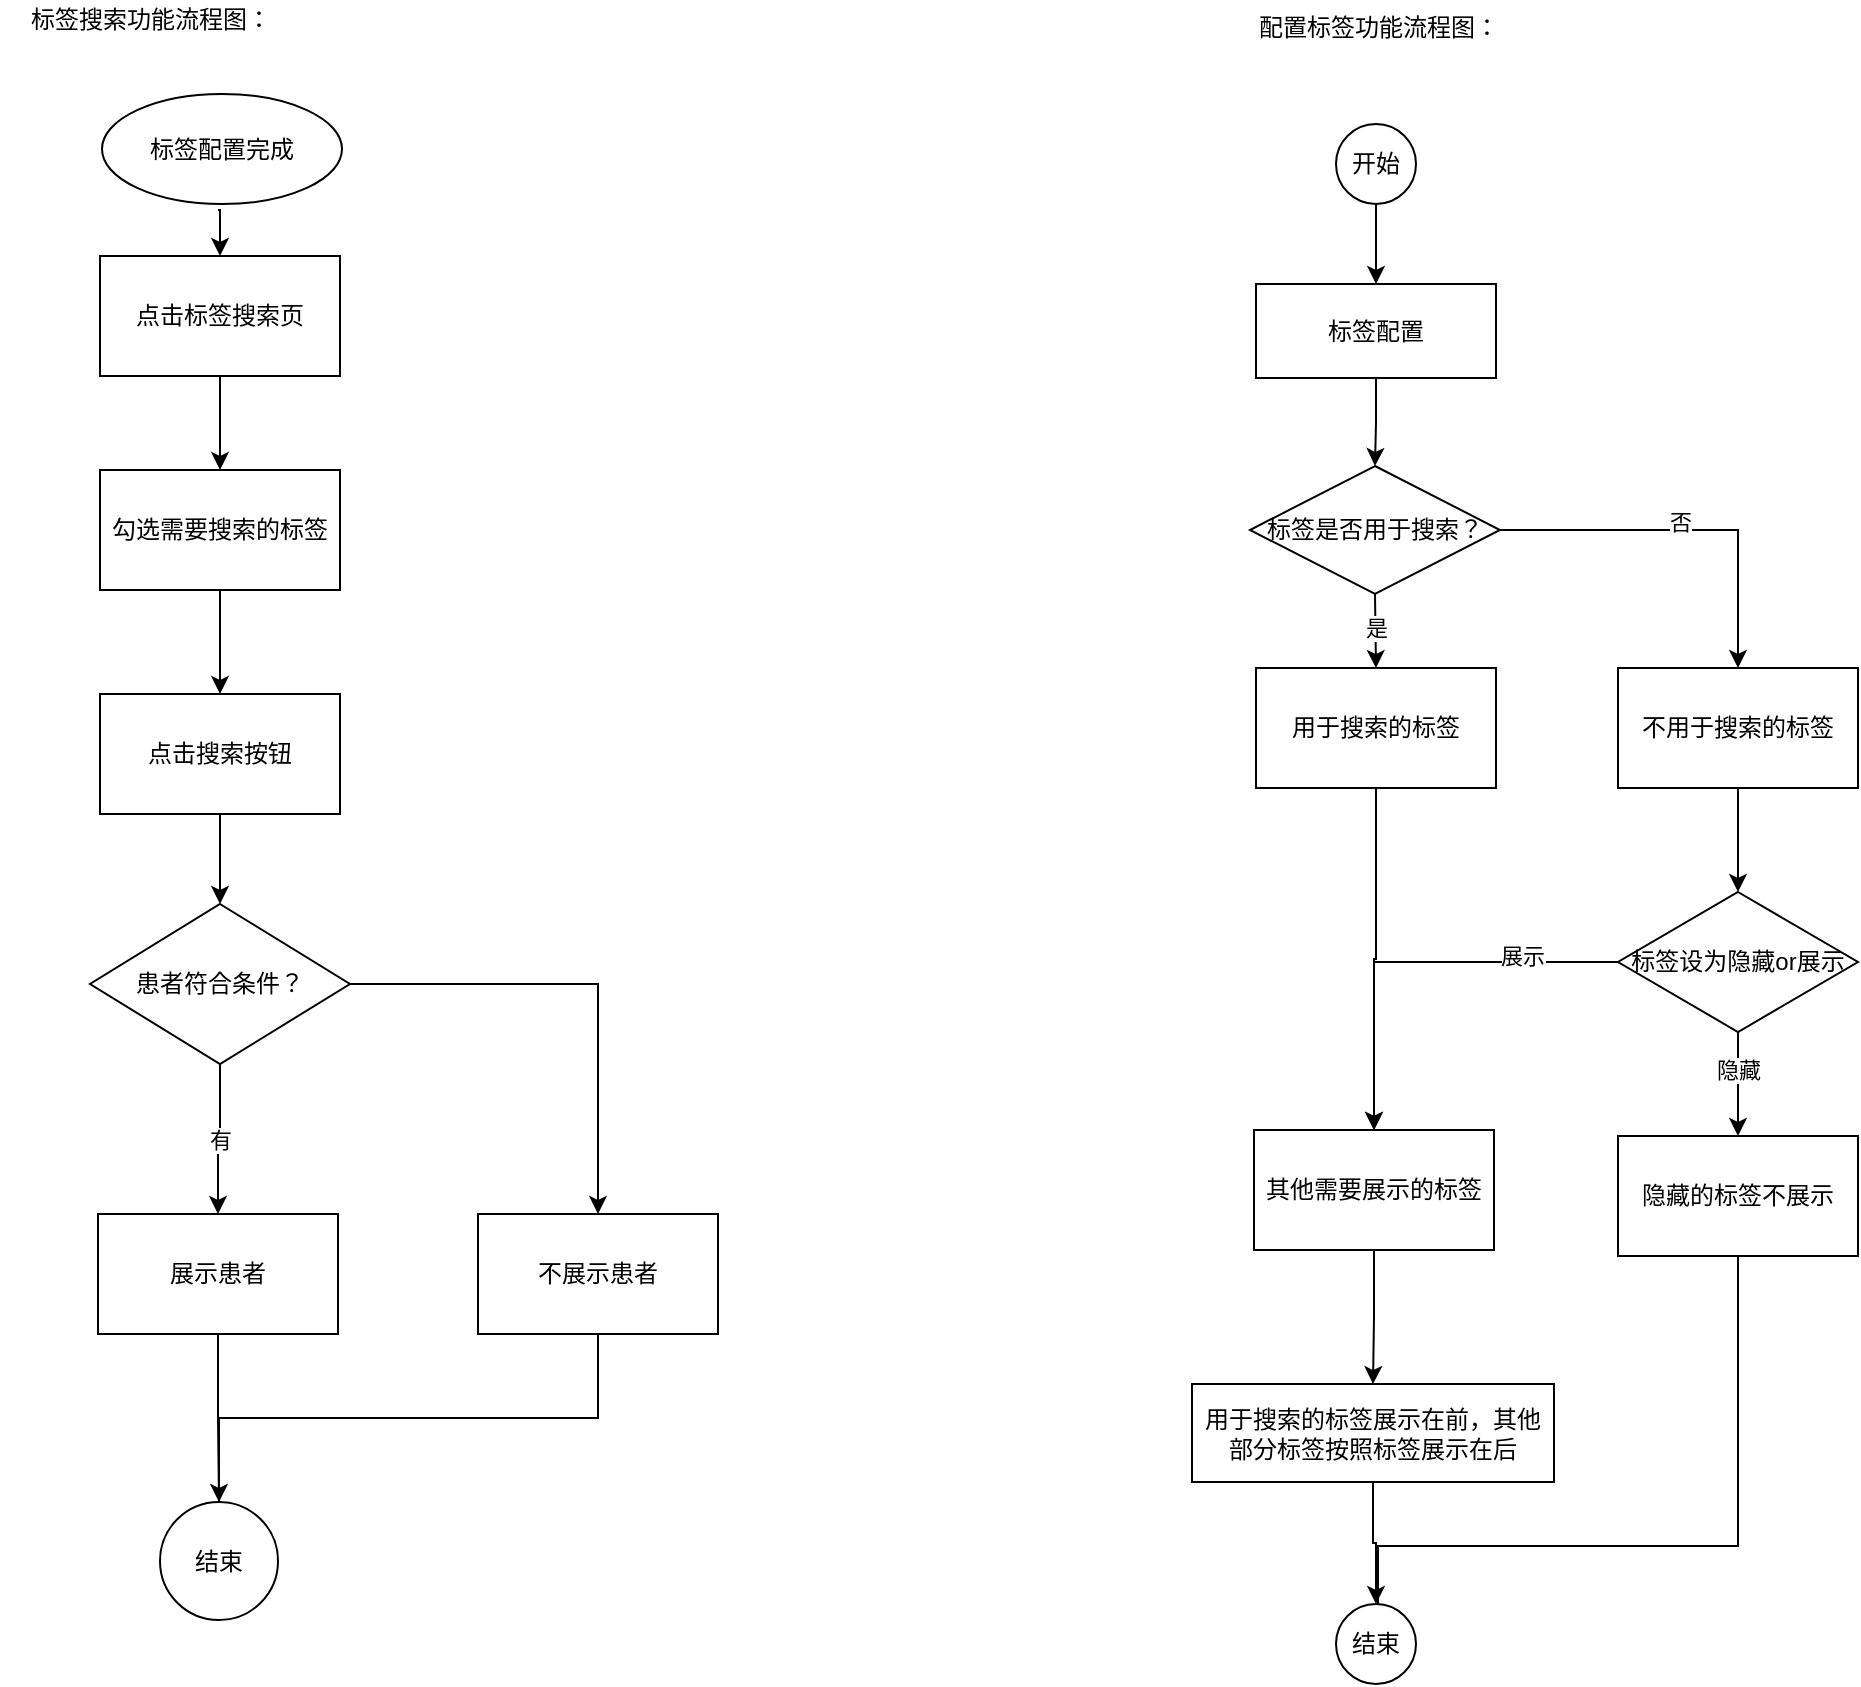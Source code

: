 <mxfile version="14.8.3" type="github">
  <diagram id="2TADyYtRJeXbwywr8u7V" name="第 1 页">
    <mxGraphModel dx="1588" dy="841" grid="0" gridSize="10" guides="0" tooltips="1" connect="1" arrows="1" fold="1" page="1" pageScale="1" pageWidth="1200" pageHeight="1920" math="0" shadow="0">
      <root>
        <mxCell id="0" />
        <mxCell id="1" parent="0" />
        <mxCell id="0NsFDEd5azYHx1vuOnu8-48" style="edgeStyle=orthogonalEdgeStyle;rounded=0;orthogonalLoop=1;jettySize=auto;html=1;entryX=0.5;entryY=0;entryDx=0;entryDy=0;" parent="1" source="0NsFDEd5azYHx1vuOnu8-5" target="0NsFDEd5azYHx1vuOnu8-15" edge="1">
          <mxGeometry relative="1" as="geometry">
            <mxPoint x="170" y="302" as="targetPoint" />
          </mxGeometry>
        </mxCell>
        <mxCell id="0NsFDEd5azYHx1vuOnu8-5" value="点击标签搜索页" style="rounded=0;whiteSpace=wrap;html=1;" parent="1" vertex="1">
          <mxGeometry x="110" y="200" width="120" height="60" as="geometry" />
        </mxCell>
        <mxCell id="0NsFDEd5azYHx1vuOnu8-47" style="edgeStyle=orthogonalEdgeStyle;rounded=0;orthogonalLoop=1;jettySize=auto;html=1;exitX=0.5;exitY=1;exitDx=0;exitDy=0;entryX=0.5;entryY=0;entryDx=0;entryDy=0;" parent="1" target="0NsFDEd5azYHx1vuOnu8-5" edge="1">
          <mxGeometry relative="1" as="geometry">
            <mxPoint x="169" y="177" as="sourcePoint" />
          </mxGeometry>
        </mxCell>
        <mxCell id="0NsFDEd5azYHx1vuOnu8-22" style="edgeStyle=orthogonalEdgeStyle;rounded=0;orthogonalLoop=1;jettySize=auto;html=1;entryX=0.5;entryY=0;entryDx=0;entryDy=0;" parent="1" source="0NsFDEd5azYHx1vuOnu8-15" target="0NsFDEd5azYHx1vuOnu8-19" edge="1">
          <mxGeometry relative="1" as="geometry" />
        </mxCell>
        <mxCell id="0NsFDEd5azYHx1vuOnu8-15" value="勾选需要搜索的标签" style="rounded=0;whiteSpace=wrap;html=1;" parent="1" vertex="1">
          <mxGeometry x="110" y="307" width="120" height="60" as="geometry" />
        </mxCell>
        <mxCell id="0NsFDEd5azYHx1vuOnu8-19" value="点击搜索按钮" style="rounded=0;whiteSpace=wrap;html=1;" parent="1" vertex="1">
          <mxGeometry x="110" y="419" width="120" height="60" as="geometry" />
        </mxCell>
        <mxCell id="0NsFDEd5azYHx1vuOnu8-33" style="edgeStyle=orthogonalEdgeStyle;rounded=0;orthogonalLoop=1;jettySize=auto;html=1;exitX=0.5;exitY=1;exitDx=0;exitDy=0;entryX=0.5;entryY=0;entryDx=0;entryDy=0;fillColor=#d5e8d4;" parent="1" source="0NsFDEd5azYHx1vuOnu8-19" target="0NsFDEd5azYHx1vuOnu8-24" edge="1">
          <mxGeometry relative="1" as="geometry">
            <mxPoint x="169" y="602" as="sourcePoint" />
          </mxGeometry>
        </mxCell>
        <mxCell id="0NsFDEd5azYHx1vuOnu8-26" value="有" style="edgeStyle=orthogonalEdgeStyle;rounded=0;orthogonalLoop=1;jettySize=auto;html=1;exitX=0.5;exitY=1;exitDx=0;exitDy=0;entryX=0.5;entryY=0;entryDx=0;entryDy=0;" parent="1" source="0NsFDEd5azYHx1vuOnu8-24" target="0NsFDEd5azYHx1vuOnu8-25" edge="1">
          <mxGeometry relative="1" as="geometry" />
        </mxCell>
        <mxCell id="0NsFDEd5azYHx1vuOnu8-35" style="edgeStyle=orthogonalEdgeStyle;rounded=0;orthogonalLoop=1;jettySize=auto;html=1;entryX=0.5;entryY=0;entryDx=0;entryDy=0;" parent="1" source="0NsFDEd5azYHx1vuOnu8-24" target="0NsFDEd5azYHx1vuOnu8-27" edge="1">
          <mxGeometry relative="1" as="geometry" />
        </mxCell>
        <mxCell id="0NsFDEd5azYHx1vuOnu8-24" value="患者符合条件？" style="rhombus;whiteSpace=wrap;html=1;" parent="1" vertex="1">
          <mxGeometry x="105" y="524" width="130" height="80" as="geometry" />
        </mxCell>
        <mxCell id="0NsFDEd5azYHx1vuOnu8-25" value="展示患者" style="rounded=0;whiteSpace=wrap;html=1;" parent="1" vertex="1">
          <mxGeometry x="109" y="679" width="120" height="60" as="geometry" />
        </mxCell>
        <mxCell id="lo-D50GMY3HxLi5D7oOY-20" style="edgeStyle=orthogonalEdgeStyle;rounded=0;orthogonalLoop=1;jettySize=auto;html=1;exitX=0.5;exitY=1;exitDx=0;exitDy=0;" edge="1" parent="1" source="0NsFDEd5azYHx1vuOnu8-27" target="0NsFDEd5azYHx1vuOnu8-45">
          <mxGeometry relative="1" as="geometry" />
        </mxCell>
        <mxCell id="0NsFDEd5azYHx1vuOnu8-27" value="不展示患者" style="rounded=0;whiteSpace=wrap;html=1;" parent="1" vertex="1">
          <mxGeometry x="299" y="679" width="120" height="60" as="geometry" />
        </mxCell>
        <mxCell id="0NsFDEd5azYHx1vuOnu8-39" style="edgeStyle=orthogonalEdgeStyle;rounded=0;orthogonalLoop=1;jettySize=auto;html=1;entryX=0.5;entryY=0;entryDx=0;entryDy=0;" parent="1" target="0NsFDEd5azYHx1vuOnu8-32" edge="1">
          <mxGeometry relative="1" as="geometry">
            <mxPoint x="530.0" y="1220" as="sourcePoint" />
          </mxGeometry>
        </mxCell>
        <mxCell id="0NsFDEd5azYHx1vuOnu8-52" value="标签搜索功能流程图：" style="text;html=1;strokeColor=none;fillColor=none;align=center;verticalAlign=middle;whiteSpace=wrap;rounded=0;" parent="1" vertex="1">
          <mxGeometry x="60" y="72" width="151" height="20" as="geometry" />
        </mxCell>
        <mxCell id="0NsFDEd5azYHx1vuOnu8-53" value="配置标签功能流程图：" style="text;html=1;strokeColor=none;fillColor=none;align=center;verticalAlign=middle;whiteSpace=wrap;rounded=0;" parent="1" vertex="1">
          <mxGeometry x="674" y="76" width="151" height="20" as="geometry" />
        </mxCell>
        <mxCell id="lo-D50GMY3HxLi5D7oOY-1" value="" style="edgeStyle=orthogonalEdgeStyle;rounded=0;orthogonalLoop=1;jettySize=auto;html=1;" edge="1" parent="1" source="0NsFDEd5azYHx1vuOnu8-54" target="0NsFDEd5azYHx1vuOnu8-55">
          <mxGeometry relative="1" as="geometry" />
        </mxCell>
        <mxCell id="0NsFDEd5azYHx1vuOnu8-54" value="开始" style="ellipse;whiteSpace=wrap;html=1;aspect=fixed;" parent="1" vertex="1">
          <mxGeometry x="728" y="134" width="40" height="40" as="geometry" />
        </mxCell>
        <mxCell id="lo-D50GMY3HxLi5D7oOY-4" style="edgeStyle=orthogonalEdgeStyle;rounded=0;orthogonalLoop=1;jettySize=auto;html=1;entryX=0.5;entryY=0;entryDx=0;entryDy=0;" edge="1" parent="1" source="0NsFDEd5azYHx1vuOnu8-55" target="0NsFDEd5azYHx1vuOnu8-78">
          <mxGeometry relative="1" as="geometry" />
        </mxCell>
        <mxCell id="0NsFDEd5azYHx1vuOnu8-55" value="标签配置" style="rounded=0;whiteSpace=wrap;html=1;" parent="1" vertex="1">
          <mxGeometry x="688" y="214" width="120" height="47" as="geometry" />
        </mxCell>
        <mxCell id="lo-D50GMY3HxLi5D7oOY-6" style="edgeStyle=orthogonalEdgeStyle;rounded=0;orthogonalLoop=1;jettySize=auto;html=1;exitX=0.5;exitY=1;exitDx=0;exitDy=0;entryX=0.5;entryY=0;entryDx=0;entryDy=0;" edge="1" parent="1" source="0NsFDEd5azYHx1vuOnu8-62" target="0NsFDEd5azYHx1vuOnu8-69">
          <mxGeometry relative="1" as="geometry" />
        </mxCell>
        <mxCell id="0NsFDEd5azYHx1vuOnu8-62" value="不用于搜索的标签" style="rounded=0;whiteSpace=wrap;html=1;" parent="1" vertex="1">
          <mxGeometry x="869" y="406" width="120" height="60" as="geometry" />
        </mxCell>
        <mxCell id="0NsFDEd5azYHx1vuOnu8-67" style="edgeStyle=orthogonalEdgeStyle;rounded=0;orthogonalLoop=1;jettySize=auto;html=1;entryX=0.5;entryY=0;entryDx=0;entryDy=0;" parent="1" source="0NsFDEd5azYHx1vuOnu8-69" target="0NsFDEd5azYHx1vuOnu8-71" edge="1">
          <mxGeometry relative="1" as="geometry" />
        </mxCell>
        <mxCell id="lo-D50GMY3HxLi5D7oOY-17" value="隐藏" style="edgeLabel;html=1;align=center;verticalAlign=middle;resizable=0;points=[];" vertex="1" connectable="0" parent="0NsFDEd5azYHx1vuOnu8-67">
          <mxGeometry x="-0.27" relative="1" as="geometry">
            <mxPoint as="offset" />
          </mxGeometry>
        </mxCell>
        <mxCell id="0NsFDEd5azYHx1vuOnu8-68" style="edgeStyle=orthogonalEdgeStyle;rounded=0;orthogonalLoop=1;jettySize=auto;html=1;entryX=0.5;entryY=0;entryDx=0;entryDy=0;" parent="1" source="0NsFDEd5azYHx1vuOnu8-69" target="0NsFDEd5azYHx1vuOnu8-73" edge="1">
          <mxGeometry relative="1" as="geometry" />
        </mxCell>
        <mxCell id="lo-D50GMY3HxLi5D7oOY-16" value="展示" style="edgeLabel;html=1;align=center;verticalAlign=middle;resizable=0;points=[];" vertex="1" connectable="0" parent="0NsFDEd5azYHx1vuOnu8-68">
          <mxGeometry x="-0.532" y="-3" relative="1" as="geometry">
            <mxPoint as="offset" />
          </mxGeometry>
        </mxCell>
        <mxCell id="0NsFDEd5azYHx1vuOnu8-69" value="标签设为隐藏or展示" style="rhombus;whiteSpace=wrap;html=1;" parent="1" vertex="1">
          <mxGeometry x="869" y="518" width="120" height="70" as="geometry" />
        </mxCell>
        <mxCell id="lo-D50GMY3HxLi5D7oOY-12" style="edgeStyle=orthogonalEdgeStyle;rounded=0;orthogonalLoop=1;jettySize=auto;html=1;exitX=0.5;exitY=1;exitDx=0;exitDy=0;entryX=0.5;entryY=0;entryDx=0;entryDy=0;" edge="1" parent="1" source="0NsFDEd5azYHx1vuOnu8-71" target="lo-D50GMY3HxLi5D7oOY-10">
          <mxGeometry relative="1" as="geometry">
            <mxPoint x="748.595" y="896.265" as="targetPoint" />
            <Array as="points">
              <mxPoint x="929" y="845" />
              <mxPoint x="749" y="845" />
              <mxPoint x="749" y="901" />
            </Array>
          </mxGeometry>
        </mxCell>
        <mxCell id="0NsFDEd5azYHx1vuOnu8-71" value="隐藏的标签不展示" style="rounded=0;whiteSpace=wrap;html=1;" parent="1" vertex="1">
          <mxGeometry x="869" y="640" width="120" height="60" as="geometry" />
        </mxCell>
        <mxCell id="0NsFDEd5azYHx1vuOnu8-72" style="edgeStyle=orthogonalEdgeStyle;rounded=0;orthogonalLoop=1;jettySize=auto;html=1;entryX=0.5;entryY=0;entryDx=0;entryDy=0;" parent="1" source="0NsFDEd5azYHx1vuOnu8-73" target="0NsFDEd5azYHx1vuOnu8-75" edge="1">
          <mxGeometry relative="1" as="geometry" />
        </mxCell>
        <mxCell id="0NsFDEd5azYHx1vuOnu8-73" value="其他需要展示的标签" style="rounded=0;whiteSpace=wrap;html=1;" parent="1" vertex="1">
          <mxGeometry x="687" y="637" width="120" height="60" as="geometry" />
        </mxCell>
        <mxCell id="lo-D50GMY3HxLi5D7oOY-13" style="edgeStyle=orthogonalEdgeStyle;rounded=0;orthogonalLoop=1;jettySize=auto;html=1;exitX=0.5;exitY=1;exitDx=0;exitDy=0;" edge="1" parent="1" source="0NsFDEd5azYHx1vuOnu8-75" target="lo-D50GMY3HxLi5D7oOY-10">
          <mxGeometry relative="1" as="geometry" />
        </mxCell>
        <mxCell id="0NsFDEd5azYHx1vuOnu8-75" value="用于搜索的标签展示在前，其他部分标签按照标签展示在后" style="rounded=0;whiteSpace=wrap;html=1;" parent="1" vertex="1">
          <mxGeometry x="656" y="764" width="181" height="49" as="geometry" />
        </mxCell>
        <mxCell id="lo-D50GMY3HxLi5D7oOY-5" style="edgeStyle=orthogonalEdgeStyle;rounded=0;orthogonalLoop=1;jettySize=auto;html=1;exitX=0.5;exitY=1;exitDx=0;exitDy=0;entryX=0.5;entryY=0;entryDx=0;entryDy=0;" edge="1" parent="1" source="0NsFDEd5azYHx1vuOnu8-78" target="lo-D50GMY3HxLi5D7oOY-3">
          <mxGeometry relative="1" as="geometry" />
        </mxCell>
        <mxCell id="lo-D50GMY3HxLi5D7oOY-14" value="是" style="edgeLabel;html=1;align=center;verticalAlign=middle;resizable=0;points=[];" vertex="1" connectable="0" parent="lo-D50GMY3HxLi5D7oOY-5">
          <mxGeometry x="-0.091" relative="1" as="geometry">
            <mxPoint as="offset" />
          </mxGeometry>
        </mxCell>
        <mxCell id="lo-D50GMY3HxLi5D7oOY-9" style="edgeStyle=orthogonalEdgeStyle;rounded=0;orthogonalLoop=1;jettySize=auto;html=1;exitX=1;exitY=0.5;exitDx=0;exitDy=0;" edge="1" parent="1" source="0NsFDEd5azYHx1vuOnu8-78" target="0NsFDEd5azYHx1vuOnu8-62">
          <mxGeometry relative="1" as="geometry" />
        </mxCell>
        <mxCell id="lo-D50GMY3HxLi5D7oOY-15" value="否" style="edgeLabel;html=1;align=center;verticalAlign=middle;resizable=0;points=[];" vertex="1" connectable="0" parent="lo-D50GMY3HxLi5D7oOY-9">
          <mxGeometry x="-0.046" y="4" relative="1" as="geometry">
            <mxPoint as="offset" />
          </mxGeometry>
        </mxCell>
        <mxCell id="0NsFDEd5azYHx1vuOnu8-78" value="标签是否用于搜索？" style="rhombus;whiteSpace=wrap;html=1;" parent="1" vertex="1">
          <mxGeometry x="685" y="305" width="125" height="64" as="geometry" />
        </mxCell>
        <mxCell id="0NsFDEd5azYHx1vuOnu8-79" style="edgeStyle=orthogonalEdgeStyle;rounded=0;orthogonalLoop=1;jettySize=auto;html=1;exitX=0.5;exitY=1;exitDx=0;exitDy=0;" parent="1" source="0NsFDEd5azYHx1vuOnu8-53" target="0NsFDEd5azYHx1vuOnu8-53" edge="1">
          <mxGeometry relative="1" as="geometry" />
        </mxCell>
        <mxCell id="lo-D50GMY3HxLi5D7oOY-2" value="&lt;span&gt;标签配置完成&lt;/span&gt;" style="ellipse;whiteSpace=wrap;html=1;" vertex="1" parent="1">
          <mxGeometry x="111" y="119" width="120" height="55" as="geometry" />
        </mxCell>
        <mxCell id="lo-D50GMY3HxLi5D7oOY-8" style="edgeStyle=orthogonalEdgeStyle;rounded=0;orthogonalLoop=1;jettySize=auto;html=1;" edge="1" parent="1" source="lo-D50GMY3HxLi5D7oOY-3" target="0NsFDEd5azYHx1vuOnu8-73">
          <mxGeometry relative="1" as="geometry" />
        </mxCell>
        <mxCell id="lo-D50GMY3HxLi5D7oOY-3" value="用于搜索的标签" style="rounded=0;whiteSpace=wrap;html=1;" vertex="1" parent="1">
          <mxGeometry x="688" y="406" width="120" height="60" as="geometry" />
        </mxCell>
        <mxCell id="lo-D50GMY3HxLi5D7oOY-10" value="结束" style="ellipse;whiteSpace=wrap;html=1;aspect=fixed;" vertex="1" parent="1">
          <mxGeometry x="728" y="874" width="40" height="40" as="geometry" />
        </mxCell>
        <mxCell id="0NsFDEd5azYHx1vuOnu8-45" value="结束" style="ellipse;whiteSpace=wrap;html=1;aspect=fixed;" parent="1" vertex="1">
          <mxGeometry x="140" y="823" width="59" height="59" as="geometry" />
        </mxCell>
        <mxCell id="lo-D50GMY3HxLi5D7oOY-18" value="" style="edgeStyle=orthogonalEdgeStyle;rounded=0;orthogonalLoop=1;jettySize=auto;html=1;exitX=0.5;exitY=1;exitDx=0;exitDy=0;endArrow=none;" edge="1" parent="1" source="0NsFDEd5azYHx1vuOnu8-25" target="0NsFDEd5azYHx1vuOnu8-45">
          <mxGeometry relative="1" as="geometry">
            <mxPoint x="359" y="1289" as="targetPoint" />
            <mxPoint x="169" y="739" as="sourcePoint" />
          </mxGeometry>
        </mxCell>
      </root>
    </mxGraphModel>
  </diagram>
</mxfile>
